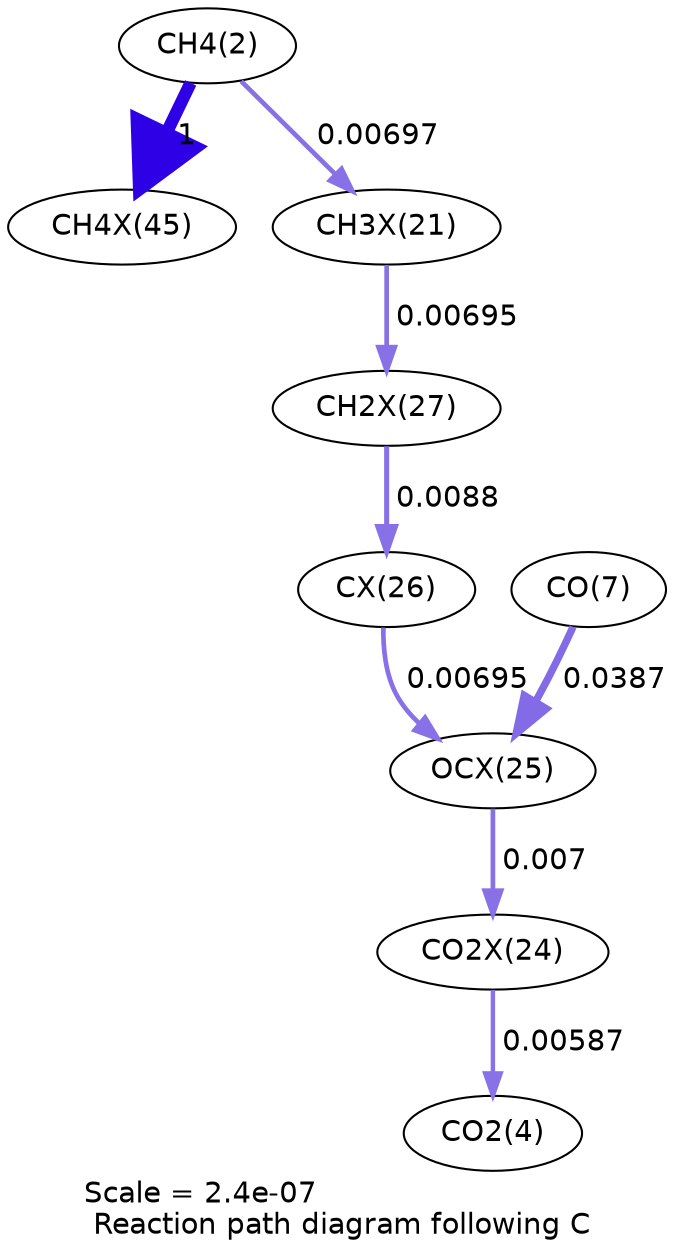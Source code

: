digraph reaction_paths {
center=1;
s4 -> s32[fontname="Helvetica", penwidth=6, arrowsize=3, color="0.7, 1.5, 0.9"
, label=" 1"];
s4 -> s24[fontname="Helvetica", penwidth=2.25, arrowsize=1.13, color="0.7, 0.507, 0.9"
, label=" 0.00697"];
s24 -> s30[fontname="Helvetica", penwidth=2.25, arrowsize=1.12, color="0.7, 0.507, 0.9"
, label=" 0.00695"];
s30 -> s29[fontname="Helvetica", penwidth=2.43, arrowsize=1.21, color="0.7, 0.509, 0.9"
, label=" 0.0088"];
s29 -> s28[fontname="Helvetica", penwidth=2.25, arrowsize=1.12, color="0.7, 0.507, 0.9"
, label=" 0.00695"];
s9 -> s28[fontname="Helvetica", penwidth=3.55, arrowsize=1.77, color="0.7, 0.539, 0.9"
, label=" 0.0387"];
s28 -> s27[fontname="Helvetica", penwidth=2.25, arrowsize=1.13, color="0.7, 0.507, 0.9"
, label=" 0.007"];
s27 -> s6[fontname="Helvetica", penwidth=2.12, arrowsize=1.06, color="0.7, 0.506, 0.9"
, label=" 0.00587"];
s4 [ fontname="Helvetica", label="CH4(2)"];
s6 [ fontname="Helvetica", label="CO2(4)"];
s9 [ fontname="Helvetica", label="CO(7)"];
s24 [ fontname="Helvetica", label="CH3X(21)"];
s27 [ fontname="Helvetica", label="CO2X(24)"];
s28 [ fontname="Helvetica", label="OCX(25)"];
s29 [ fontname="Helvetica", label="CX(26)"];
s30 [ fontname="Helvetica", label="CH2X(27)"];
s32 [ fontname="Helvetica", label="CH4X(45)"];
 label = "Scale = 2.4e-07\l Reaction path diagram following C";
 fontname = "Helvetica";
}
